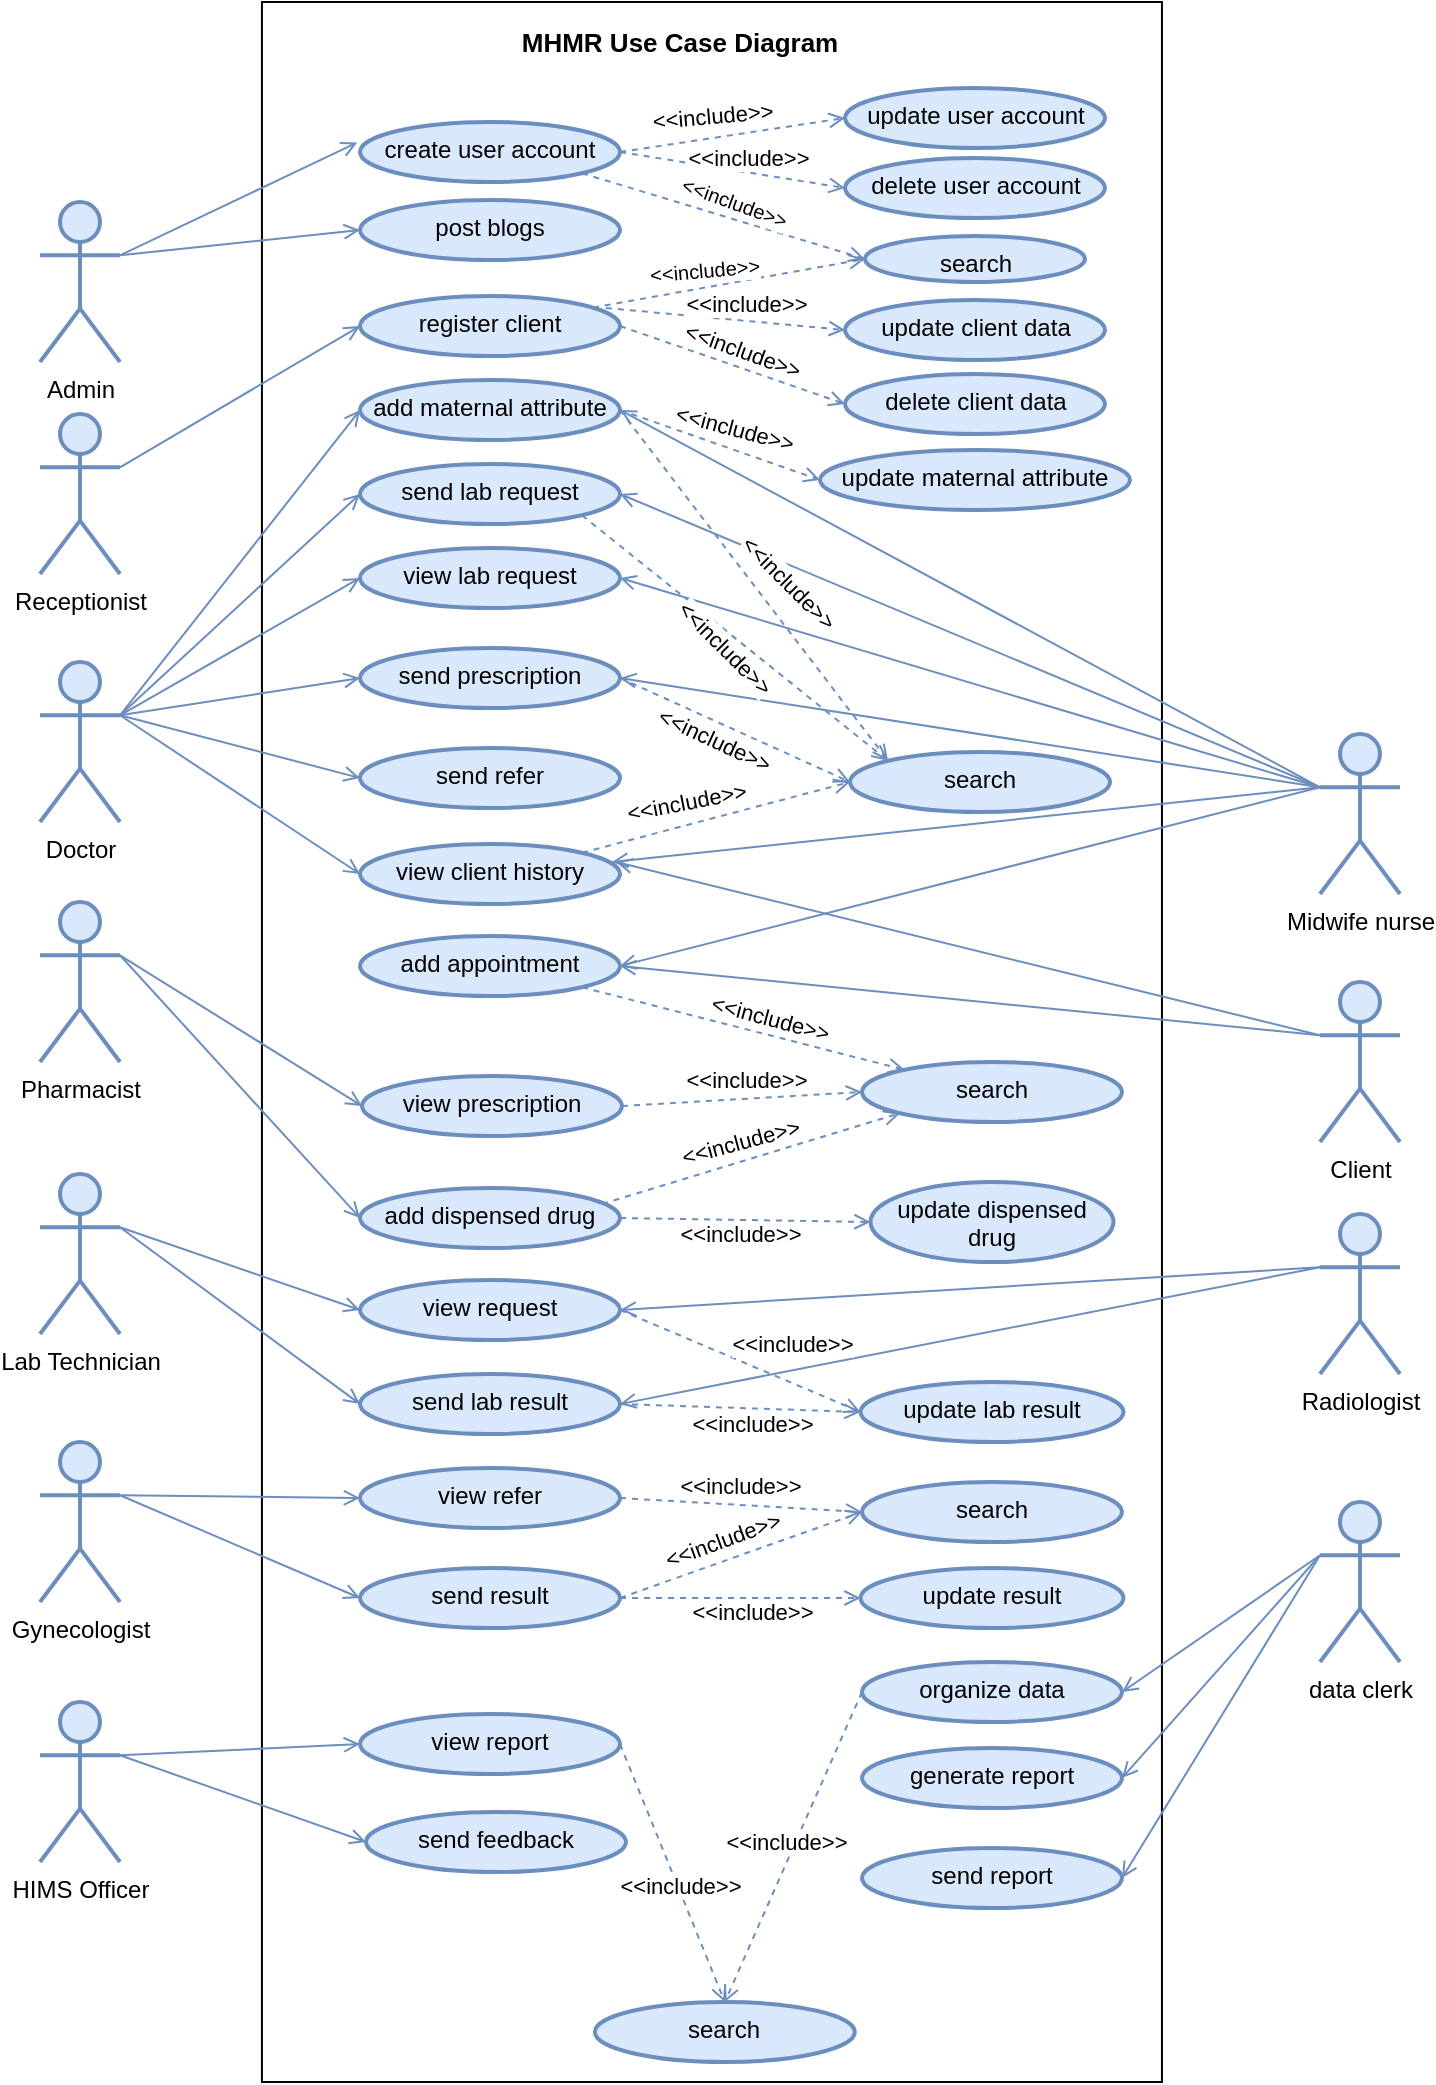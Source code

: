 <mxfile version="18.0.4" type="github">
  <diagram id="ftHDJsCwS-N9WV5DZKyB" name="Page-1">
    <mxGraphModel dx="1080" dy="627" grid="1" gridSize="10" guides="1" tooltips="1" connect="1" arrows="1" fold="1" page="1" pageScale="1" pageWidth="850" pageHeight="1100" math="0" shadow="0">
      <root>
        <mxCell id="0" />
        <mxCell id="1" parent="0" />
        <mxCell id="4s9nhKdhcSExY_lbLFu8-13" value="" style="rounded=0;whiteSpace=wrap;html=1;strokeWidth=1;" vertex="1" parent="1">
          <mxGeometry x="160.97" y="40" width="450" height="1040" as="geometry" />
        </mxCell>
        <mxCell id="4s9nhKdhcSExY_lbLFu8-15" value="" style="rounded=0;orthogonalLoop=1;jettySize=auto;html=1;endArrow=open;endFill=0;strokeWidth=1;fillColor=#dae8fc;strokeColor=#6c8ebf;exitX=1;exitY=0.333;exitDx=0;exitDy=0;exitPerimeter=0;" edge="1" parent="1" source="4s9nhKdhcSExY_lbLFu8-16">
          <mxGeometry relative="1" as="geometry">
            <mxPoint x="118" y="123.97" as="sourcePoint" />
            <mxPoint x="208.665" y="110.233" as="targetPoint" />
          </mxGeometry>
        </mxCell>
        <mxCell id="4s9nhKdhcSExY_lbLFu8-16" value="Admin" style="shape=umlActor;verticalLabelPosition=bottom;verticalAlign=top;html=1;outlineConnect=0;strokeWidth=2;fillColor=#dae8fc;strokeColor=#6c8ebf;" vertex="1" parent="1">
          <mxGeometry x="50" y="140" width="40" height="80" as="geometry" />
        </mxCell>
        <mxCell id="4s9nhKdhcSExY_lbLFu8-18" value="update user account" style="ellipse;whiteSpace=wrap;html=1;verticalAlign=top;strokeWidth=2;fillColor=#dae8fc;strokeColor=#6c8ebf;" vertex="1" parent="1">
          <mxGeometry x="452.5" y="83" width="130" height="30" as="geometry" />
        </mxCell>
        <mxCell id="4s9nhKdhcSExY_lbLFu8-23" value="delete user account" style="ellipse;whiteSpace=wrap;html=1;verticalAlign=top;strokeWidth=2;fillColor=#dae8fc;strokeColor=#6c8ebf;" vertex="1" parent="1">
          <mxGeometry x="452.5" y="118" width="130" height="30" as="geometry" />
        </mxCell>
        <mxCell id="4s9nhKdhcSExY_lbLFu8-24" value="" style="rounded=0;orthogonalLoop=1;jettySize=auto;html=1;endArrow=open;endFill=0;strokeWidth=1;fillColor=#dae8fc;strokeColor=#6c8ebf;exitX=1;exitY=0.5;exitDx=0;exitDy=0;dashed=1;entryX=0;entryY=0.5;entryDx=0;entryDy=0;" edge="1" parent="1" source="4s9nhKdhcSExY_lbLFu8-17" target="4s9nhKdhcSExY_lbLFu8-23">
          <mxGeometry relative="1" as="geometry">
            <mxPoint x="100" y="163.333" as="sourcePoint" />
            <mxPoint x="218.665" y="120.233" as="targetPoint" />
          </mxGeometry>
        </mxCell>
        <mxCell id="4s9nhKdhcSExY_lbLFu8-25" value="" style="rounded=0;orthogonalLoop=1;jettySize=auto;html=1;endArrow=open;endFill=0;strokeWidth=1;fillColor=#dae8fc;strokeColor=#6c8ebf;exitX=1;exitY=0.5;exitDx=0;exitDy=0;dashed=1;entryX=0;entryY=0.5;entryDx=0;entryDy=0;" edge="1" parent="1" source="4s9nhKdhcSExY_lbLFu8-17" target="4s9nhKdhcSExY_lbLFu8-18">
          <mxGeometry relative="1" as="geometry">
            <mxPoint x="348" y="122" as="sourcePoint" />
            <mxPoint x="435" y="165" as="targetPoint" />
          </mxGeometry>
        </mxCell>
        <mxCell id="4s9nhKdhcSExY_lbLFu8-26" value="&amp;lt;&amp;lt;include&amp;gt;&amp;gt;" style="edgeLabel;html=1;align=center;verticalAlign=middle;resizable=0;points=[];rotation=-5;" vertex="1" connectable="0" parent="4s9nhKdhcSExY_lbLFu8-25">
          <mxGeometry x="-0.243" y="-1" relative="1" as="geometry">
            <mxPoint x="3" y="-13" as="offset" />
          </mxGeometry>
        </mxCell>
        <mxCell id="4s9nhKdhcSExY_lbLFu8-27" value="&amp;lt;&amp;lt;include&amp;gt;&amp;gt;" style="edgeLabel;html=1;align=center;verticalAlign=middle;resizable=0;points=[];rotation=0;" vertex="1" connectable="0" parent="1">
          <mxGeometry x="403.974" y="117.35" as="geometry" />
        </mxCell>
        <mxCell id="4s9nhKdhcSExY_lbLFu8-28" style="edgeStyle=none;rounded=0;orthogonalLoop=1;jettySize=auto;html=1;exitX=0.5;exitY=1;exitDx=0;exitDy=0;dashed=1;endArrow=open;endFill=0;strokeWidth=2;" edge="1" parent="1" source="4s9nhKdhcSExY_lbLFu8-23" target="4s9nhKdhcSExY_lbLFu8-23">
          <mxGeometry relative="1" as="geometry" />
        </mxCell>
        <mxCell id="4s9nhKdhcSExY_lbLFu8-30" value="" style="rounded=0;orthogonalLoop=1;jettySize=auto;html=1;endArrow=open;endFill=0;strokeWidth=1;fillColor=#dae8fc;strokeColor=#6c8ebf;exitX=1;exitY=0.333;exitDx=0;exitDy=0;exitPerimeter=0;entryX=0;entryY=0.5;entryDx=0;entryDy=0;" edge="1" parent="1" source="4s9nhKdhcSExY_lbLFu8-16" target="4s9nhKdhcSExY_lbLFu8-29">
          <mxGeometry relative="1" as="geometry">
            <mxPoint x="100" y="163.333" as="sourcePoint" />
            <mxPoint x="218.665" y="120.233" as="targetPoint" />
          </mxGeometry>
        </mxCell>
        <mxCell id="4s9nhKdhcSExY_lbLFu8-31" value="Receptionist" style="shape=umlActor;verticalLabelPosition=bottom;verticalAlign=top;html=1;outlineConnect=0;strokeWidth=2;fillColor=#dae8fc;strokeColor=#6c8ebf;" vertex="1" parent="1">
          <mxGeometry x="50" y="246" width="40" height="80" as="geometry" />
        </mxCell>
        <mxCell id="4s9nhKdhcSExY_lbLFu8-33" value="" style="rounded=0;orthogonalLoop=1;jettySize=auto;html=1;endArrow=open;endFill=0;strokeWidth=1;fillColor=#dae8fc;strokeColor=#6c8ebf;exitX=1;exitY=0.333;exitDx=0;exitDy=0;exitPerimeter=0;entryX=0;entryY=0.5;entryDx=0;entryDy=0;" edge="1" parent="1" source="4s9nhKdhcSExY_lbLFu8-31" target="4s9nhKdhcSExY_lbLFu8-34">
          <mxGeometry relative="1" as="geometry">
            <mxPoint x="90" y="279.667" as="sourcePoint" />
            <mxPoint x="208.665" y="223.233" as="targetPoint" />
          </mxGeometry>
        </mxCell>
        <mxCell id="4s9nhKdhcSExY_lbLFu8-37" value="update client data" style="ellipse;whiteSpace=wrap;html=1;verticalAlign=top;strokeWidth=2;fillColor=#dae8fc;strokeColor=#6c8ebf;" vertex="1" parent="1">
          <mxGeometry x="452.5" y="189" width="130" height="30" as="geometry" />
        </mxCell>
        <mxCell id="4s9nhKdhcSExY_lbLFu8-38" value="delete client data" style="ellipse;whiteSpace=wrap;html=1;verticalAlign=top;strokeWidth=2;fillColor=#dae8fc;strokeColor=#6c8ebf;" vertex="1" parent="1">
          <mxGeometry x="452.5" y="226" width="130" height="30" as="geometry" />
        </mxCell>
        <mxCell id="4s9nhKdhcSExY_lbLFu8-39" value="" style="rounded=0;orthogonalLoop=1;jettySize=auto;html=1;endArrow=open;endFill=0;strokeWidth=1;fillColor=#dae8fc;strokeColor=#6c8ebf;exitX=1;exitY=0.5;exitDx=0;exitDy=0;dashed=1;entryX=0;entryY=0.5;entryDx=0;entryDy=0;" edge="1" parent="1" target="4s9nhKdhcSExY_lbLFu8-38" source="4s9nhKdhcSExY_lbLFu8-34">
          <mxGeometry relative="1" as="geometry">
            <mxPoint x="338" y="202" as="sourcePoint" />
            <mxPoint x="218.665" y="210.233" as="targetPoint" />
          </mxGeometry>
        </mxCell>
        <mxCell id="4s9nhKdhcSExY_lbLFu8-40" value="" style="rounded=0;orthogonalLoop=1;jettySize=auto;html=1;endArrow=open;endFill=0;strokeWidth=1;fillColor=#dae8fc;strokeColor=#6c8ebf;exitX=0.946;exitY=0.2;exitDx=0;exitDy=0;dashed=1;entryX=0;entryY=0.5;entryDx=0;entryDy=0;exitPerimeter=0;" edge="1" parent="1" target="4s9nhKdhcSExY_lbLFu8-37" source="4s9nhKdhcSExY_lbLFu8-34">
          <mxGeometry relative="1" as="geometry">
            <mxPoint x="338" y="202" as="sourcePoint" />
            <mxPoint x="435" y="255" as="targetPoint" />
          </mxGeometry>
        </mxCell>
        <mxCell id="4s9nhKdhcSExY_lbLFu8-41" value="&amp;lt;&amp;lt;include&amp;gt;&amp;gt;" style="edgeLabel;html=1;align=center;verticalAlign=middle;resizable=0;points=[];" vertex="1" connectable="0" parent="4s9nhKdhcSExY_lbLFu8-40">
          <mxGeometry x="-0.243" y="-1" relative="1" as="geometry">
            <mxPoint x="25" y="-7" as="offset" />
          </mxGeometry>
        </mxCell>
        <mxCell id="4s9nhKdhcSExY_lbLFu8-43" style="edgeStyle=none;rounded=0;orthogonalLoop=1;jettySize=auto;html=1;exitX=0.5;exitY=1;exitDx=0;exitDy=0;dashed=1;endArrow=open;endFill=0;strokeWidth=2;" edge="1" parent="1" source="4s9nhKdhcSExY_lbLFu8-38" target="4s9nhKdhcSExY_lbLFu8-38">
          <mxGeometry relative="1" as="geometry" />
        </mxCell>
        <mxCell id="4s9nhKdhcSExY_lbLFu8-44" value="Doctor" style="shape=umlActor;verticalLabelPosition=bottom;verticalAlign=top;html=1;outlineConnect=0;strokeWidth=2;fillColor=#dae8fc;strokeColor=#6c8ebf;" vertex="1" parent="1">
          <mxGeometry x="50" y="370" width="40" height="80" as="geometry" />
        </mxCell>
        <mxCell id="4s9nhKdhcSExY_lbLFu8-49" value="" style="rounded=0;orthogonalLoop=1;jettySize=auto;html=1;endArrow=open;endFill=0;strokeWidth=1;fillColor=#dae8fc;strokeColor=#6c8ebf;exitX=1;exitY=0.333;exitDx=0;exitDy=0;exitPerimeter=0;entryX=0;entryY=0.5;entryDx=0;entryDy=0;" edge="1" parent="1" target="4s9nhKdhcSExY_lbLFu8-50" source="4s9nhKdhcSExY_lbLFu8-44">
          <mxGeometry relative="1" as="geometry">
            <mxPoint x="110" y="356.667" as="sourcePoint" />
            <mxPoint x="228.665" y="333.233" as="targetPoint" />
          </mxGeometry>
        </mxCell>
        <mxCell id="4s9nhKdhcSExY_lbLFu8-55" value="update maternal attribute" style="ellipse;whiteSpace=wrap;html=1;verticalAlign=top;strokeWidth=2;fillColor=#dae8fc;strokeColor=#6c8ebf;" vertex="1" parent="1">
          <mxGeometry x="440" y="264" width="155" height="30" as="geometry" />
        </mxCell>
        <mxCell id="4s9nhKdhcSExY_lbLFu8-56" value="" style="rounded=0;orthogonalLoop=1;jettySize=auto;html=1;endArrow=open;endFill=0;strokeWidth=1;fillColor=#dae8fc;strokeColor=#6c8ebf;exitX=1;exitY=0.5;exitDx=0;exitDy=0;dashed=1;entryX=0;entryY=0.5;entryDx=0;entryDy=0;" edge="1" parent="1" target="4s9nhKdhcSExY_lbLFu8-55" source="4s9nhKdhcSExY_lbLFu8-50">
          <mxGeometry relative="1" as="geometry">
            <mxPoint x="339.98" y="308" as="sourcePoint" />
            <mxPoint x="445" y="345" as="targetPoint" />
          </mxGeometry>
        </mxCell>
        <mxCell id="4s9nhKdhcSExY_lbLFu8-57" value="&amp;lt;&amp;lt;include&amp;gt;&amp;gt;" style="edgeLabel;html=1;align=center;verticalAlign=middle;resizable=0;points=[];rotation=15;" vertex="1" connectable="0" parent="4s9nhKdhcSExY_lbLFu8-56">
          <mxGeometry x="-0.243" y="-1" relative="1" as="geometry">
            <mxPoint x="19" y="-5" as="offset" />
          </mxGeometry>
        </mxCell>
        <mxCell id="4s9nhKdhcSExY_lbLFu8-58" value="" style="rounded=0;orthogonalLoop=1;jettySize=auto;html=1;endArrow=open;endFill=0;strokeWidth=1;fillColor=#dae8fc;strokeColor=#6c8ebf;exitX=1;exitY=0.333;exitDx=0;exitDy=0;exitPerimeter=0;entryX=0;entryY=0.5;entryDx=0;entryDy=0;" edge="1" parent="1" source="4s9nhKdhcSExY_lbLFu8-44" target="4s9nhKdhcSExY_lbLFu8-53">
          <mxGeometry relative="1" as="geometry">
            <mxPoint x="100" y="377.667" as="sourcePoint" />
            <mxPoint x="210" y="420" as="targetPoint" />
          </mxGeometry>
        </mxCell>
        <mxCell id="4s9nhKdhcSExY_lbLFu8-59" value="" style="rounded=0;orthogonalLoop=1;jettySize=auto;html=1;endArrow=open;endFill=0;strokeWidth=1;fillColor=#dae8fc;strokeColor=#6c8ebf;exitX=1;exitY=0.333;exitDx=0;exitDy=0;exitPerimeter=0;entryX=0;entryY=0.5;entryDx=0;entryDy=0;" edge="1" parent="1" source="4s9nhKdhcSExY_lbLFu8-44" target="4s9nhKdhcSExY_lbLFu8-52">
          <mxGeometry relative="1" as="geometry">
            <mxPoint x="110" y="387.667" as="sourcePoint" />
            <mxPoint x="228" y="325" as="targetPoint" />
          </mxGeometry>
        </mxCell>
        <mxCell id="4s9nhKdhcSExY_lbLFu8-60" value="" style="rounded=0;orthogonalLoop=1;jettySize=auto;html=1;endArrow=open;endFill=0;strokeWidth=1;fillColor=#dae8fc;strokeColor=#6c8ebf;exitX=1;exitY=0.333;exitDx=0;exitDy=0;exitPerimeter=0;entryX=0;entryY=0.5;entryDx=0;entryDy=0;" edge="1" parent="1" source="4s9nhKdhcSExY_lbLFu8-44" target="4s9nhKdhcSExY_lbLFu8-54">
          <mxGeometry relative="1" as="geometry">
            <mxPoint x="120" y="397.667" as="sourcePoint" />
            <mxPoint x="238" y="335" as="targetPoint" />
          </mxGeometry>
        </mxCell>
        <mxCell id="4s9nhKdhcSExY_lbLFu8-61" value="" style="rounded=0;orthogonalLoop=1;jettySize=auto;html=1;endArrow=open;endFill=0;strokeWidth=1;fillColor=#dae8fc;strokeColor=#6c8ebf;exitX=1;exitY=0.333;exitDx=0;exitDy=0;exitPerimeter=0;entryX=0;entryY=0.5;entryDx=0;entryDy=0;" edge="1" parent="1" source="4s9nhKdhcSExY_lbLFu8-44" target="4s9nhKdhcSExY_lbLFu8-51">
          <mxGeometry relative="1" as="geometry">
            <mxPoint x="130" y="407.667" as="sourcePoint" />
            <mxPoint x="248" y="345" as="targetPoint" />
          </mxGeometry>
        </mxCell>
        <mxCell id="4s9nhKdhcSExY_lbLFu8-62" value="Midwife nurse" style="shape=umlActor;verticalLabelPosition=bottom;verticalAlign=top;html=1;outlineConnect=0;strokeWidth=2;fillColor=#dae8fc;strokeColor=#6c8ebf;" vertex="1" parent="1">
          <mxGeometry x="690" y="406" width="40" height="80" as="geometry" />
        </mxCell>
        <mxCell id="4s9nhKdhcSExY_lbLFu8-63" value="" style="rounded=0;orthogonalLoop=1;jettySize=auto;html=1;endArrow=open;endFill=0;strokeWidth=1;fillColor=#dae8fc;strokeColor=#6c8ebf;exitX=0;exitY=0.333;exitDx=0;exitDy=0;exitPerimeter=0;entryX=1;entryY=0.5;entryDx=0;entryDy=0;" edge="1" parent="1" source="4s9nhKdhcSExY_lbLFu8-62" target="4s9nhKdhcSExY_lbLFu8-50">
          <mxGeometry relative="1" as="geometry">
            <mxPoint x="700" y="324.667" as="sourcePoint" />
            <mxPoint x="818" y="262" as="targetPoint" />
          </mxGeometry>
        </mxCell>
        <mxCell id="4s9nhKdhcSExY_lbLFu8-64" value="" style="rounded=0;orthogonalLoop=1;jettySize=auto;html=1;endArrow=open;endFill=0;strokeWidth=1;fillColor=#dae8fc;strokeColor=#6c8ebf;exitX=0;exitY=0.333;exitDx=0;exitDy=0;exitPerimeter=0;entryX=1;entryY=0.5;entryDx=0;entryDy=0;" edge="1" parent="1" source="4s9nhKdhcSExY_lbLFu8-62" target="4s9nhKdhcSExY_lbLFu8-53">
          <mxGeometry relative="1" as="geometry">
            <mxPoint x="700" y="326.667" as="sourcePoint" />
            <mxPoint x="338" y="424" as="targetPoint" />
          </mxGeometry>
        </mxCell>
        <mxCell id="4s9nhKdhcSExY_lbLFu8-65" value="" style="rounded=0;orthogonalLoop=1;jettySize=auto;html=1;endArrow=open;endFill=0;strokeWidth=1;fillColor=#dae8fc;strokeColor=#6c8ebf;exitX=0;exitY=0.333;exitDx=0;exitDy=0;exitPerimeter=0;entryX=1;entryY=0.5;entryDx=0;entryDy=0;" edge="1" parent="1" source="4s9nhKdhcSExY_lbLFu8-62" target="4s9nhKdhcSExY_lbLFu8-52">
          <mxGeometry relative="1" as="geometry">
            <mxPoint x="720" y="347.667" as="sourcePoint" />
            <mxPoint x="818" y="345" as="targetPoint" />
          </mxGeometry>
        </mxCell>
        <mxCell id="4s9nhKdhcSExY_lbLFu8-67" value="" style="rounded=0;orthogonalLoop=1;jettySize=auto;html=1;endArrow=open;endFill=0;strokeWidth=1;fillColor=#dae8fc;strokeColor=#6c8ebf;exitX=0;exitY=0.333;exitDx=0;exitDy=0;exitPerimeter=0;entryX=1;entryY=0.5;entryDx=0;entryDy=0;" edge="1" parent="1" source="4s9nhKdhcSExY_lbLFu8-62" target="4s9nhKdhcSExY_lbLFu8-51">
          <mxGeometry relative="1" as="geometry">
            <mxPoint x="700" y="326.667" as="sourcePoint" />
            <mxPoint x="818" y="304" as="targetPoint" />
          </mxGeometry>
        </mxCell>
        <mxCell id="4s9nhKdhcSExY_lbLFu8-69" value="Client" style="shape=umlActor;verticalLabelPosition=bottom;verticalAlign=top;html=1;outlineConnect=0;strokeWidth=2;fillColor=#dae8fc;strokeColor=#6c8ebf;" vertex="1" parent="1">
          <mxGeometry x="690" y="530" width="40" height="80" as="geometry" />
        </mxCell>
        <mxCell id="4s9nhKdhcSExY_lbLFu8-70" value="" style="rounded=0;orthogonalLoop=1;jettySize=auto;html=1;endArrow=open;endFill=0;strokeWidth=1;fillColor=#dae8fc;strokeColor=#6c8ebf;exitX=0;exitY=0.333;exitDx=0;exitDy=0;exitPerimeter=0;entryX=1;entryY=0.5;entryDx=0;entryDy=0;" edge="1" parent="1" source="4s9nhKdhcSExY_lbLFu8-69" target="4s9nhKdhcSExY_lbLFu8-68">
          <mxGeometry relative="1" as="geometry">
            <mxPoint x="670" y="337.667" as="sourcePoint" />
            <mxPoint x="550.962" y="410.393" as="targetPoint" />
          </mxGeometry>
        </mxCell>
        <mxCell id="4s9nhKdhcSExY_lbLFu8-72" value="" style="rounded=0;orthogonalLoop=1;jettySize=auto;html=1;endArrow=open;endFill=0;strokeWidth=1;fillColor=#dae8fc;strokeColor=#6c8ebf;exitX=0;exitY=0.333;exitDx=0;exitDy=0;exitPerimeter=0;entryX=0.985;entryY=0.3;entryDx=0;entryDy=0;entryPerimeter=0;" edge="1" parent="1" source="4s9nhKdhcSExY_lbLFu8-69" target="4s9nhKdhcSExY_lbLFu8-71">
          <mxGeometry relative="1" as="geometry">
            <mxPoint x="670" y="466.667" as="sourcePoint" />
            <mxPoint x="570" y="421" as="targetPoint" />
          </mxGeometry>
        </mxCell>
        <mxCell id="4s9nhKdhcSExY_lbLFu8-73" value="" style="rounded=0;orthogonalLoop=1;jettySize=auto;html=1;endArrow=open;endFill=0;strokeWidth=1;fillColor=#dae8fc;strokeColor=#6c8ebf;entryX=0.969;entryY=0.3;entryDx=0;entryDy=0;entryPerimeter=0;exitX=0;exitY=0.333;exitDx=0;exitDy=0;exitPerimeter=0;" edge="1" parent="1" source="4s9nhKdhcSExY_lbLFu8-62" target="4s9nhKdhcSExY_lbLFu8-71">
          <mxGeometry relative="1" as="geometry">
            <mxPoint x="640" y="370" as="sourcePoint" />
            <mxPoint x="580" y="431" as="targetPoint" />
            <Array as="points" />
          </mxGeometry>
        </mxCell>
        <mxCell id="4s9nhKdhcSExY_lbLFu8-74" value="" style="rounded=0;orthogonalLoop=1;jettySize=auto;html=1;endArrow=open;endFill=0;strokeWidth=1;fillColor=#dae8fc;strokeColor=#6c8ebf;exitX=1;exitY=0.333;exitDx=0;exitDy=0;exitPerimeter=0;entryX=0;entryY=0.5;entryDx=0;entryDy=0;" edge="1" parent="1" source="4s9nhKdhcSExY_lbLFu8-44" target="4s9nhKdhcSExY_lbLFu8-71">
          <mxGeometry relative="1" as="geometry">
            <mxPoint x="100" y="377.667" as="sourcePoint" />
            <mxPoint x="218" y="475" as="targetPoint" />
          </mxGeometry>
        </mxCell>
        <mxCell id="4s9nhKdhcSExY_lbLFu8-75" value="Pharmacist" style="shape=umlActor;verticalLabelPosition=bottom;verticalAlign=top;html=1;outlineConnect=0;strokeWidth=2;fillColor=#dae8fc;strokeColor=#6c8ebf;" vertex="1" parent="1">
          <mxGeometry x="50" y="490" width="40" height="80" as="geometry" />
        </mxCell>
        <mxCell id="4s9nhKdhcSExY_lbLFu8-76" value="" style="rounded=0;orthogonalLoop=1;jettySize=auto;html=1;endArrow=open;endFill=0;strokeWidth=1;fillColor=#dae8fc;strokeColor=#6c8ebf;exitX=1;exitY=0.333;exitDx=0;exitDy=0;exitPerimeter=0;entryX=0;entryY=0.5;entryDx=0;entryDy=0;" edge="1" parent="1" source="4s9nhKdhcSExY_lbLFu8-75" target="4s9nhKdhcSExY_lbLFu8-77">
          <mxGeometry relative="1" as="geometry">
            <mxPoint x="110" y="615.667" as="sourcePoint" />
            <mxPoint x="228.665" y="592.233" as="targetPoint" />
          </mxGeometry>
        </mxCell>
        <mxCell id="4s9nhKdhcSExY_lbLFu8-82" value="update dispensed drug" style="ellipse;whiteSpace=wrap;html=1;verticalAlign=top;strokeWidth=2;fillColor=#dae8fc;strokeColor=#6c8ebf;" vertex="1" parent="1">
          <mxGeometry x="465.25" y="630" width="121.5" height="40" as="geometry" />
        </mxCell>
        <mxCell id="4s9nhKdhcSExY_lbLFu8-83" value="" style="rounded=0;orthogonalLoop=1;jettySize=auto;html=1;endArrow=open;endFill=0;strokeWidth=1;fillColor=#dae8fc;strokeColor=#6c8ebf;exitX=1;exitY=0.5;exitDx=0;exitDy=0;dashed=1;entryX=0;entryY=0.5;entryDx=0;entryDy=0;" edge="1" parent="1" source="4s9nhKdhcSExY_lbLFu8-78" target="4s9nhKdhcSExY_lbLFu8-82">
          <mxGeometry relative="1" as="geometry">
            <mxPoint x="339.98" y="567" as="sourcePoint" />
            <mxPoint x="445" y="604" as="targetPoint" />
          </mxGeometry>
        </mxCell>
        <mxCell id="4s9nhKdhcSExY_lbLFu8-84" value="&amp;lt;&amp;lt;include&amp;gt;&amp;gt;" style="edgeLabel;html=1;align=center;verticalAlign=middle;resizable=0;points=[];" vertex="1" connectable="0" parent="4s9nhKdhcSExY_lbLFu8-83">
          <mxGeometry x="-0.243" y="-1" relative="1" as="geometry">
            <mxPoint x="12" y="6" as="offset" />
          </mxGeometry>
        </mxCell>
        <mxCell id="4s9nhKdhcSExY_lbLFu8-85" value="" style="rounded=0;orthogonalLoop=1;jettySize=auto;html=1;endArrow=open;endFill=0;strokeWidth=1;fillColor=#dae8fc;strokeColor=#6c8ebf;exitX=1;exitY=0.333;exitDx=0;exitDy=0;exitPerimeter=0;entryX=0;entryY=0.5;entryDx=0;entryDy=0;" edge="1" parent="1" source="4s9nhKdhcSExY_lbLFu8-102" target="4s9nhKdhcSExY_lbLFu8-80">
          <mxGeometry relative="1" as="geometry">
            <mxPoint x="100" y="636.667" as="sourcePoint" />
            <mxPoint x="210" y="679" as="targetPoint" />
          </mxGeometry>
        </mxCell>
        <mxCell id="4s9nhKdhcSExY_lbLFu8-86" value="" style="rounded=0;orthogonalLoop=1;jettySize=auto;html=1;endArrow=open;endFill=0;strokeWidth=1;fillColor=#dae8fc;strokeColor=#6c8ebf;entryX=0;entryY=0.5;entryDx=0;entryDy=0;exitX=1;exitY=0.333;exitDx=0;exitDy=0;exitPerimeter=0;" edge="1" parent="1" source="4s9nhKdhcSExY_lbLFu8-102" target="4s9nhKdhcSExY_lbLFu8-79">
          <mxGeometry relative="1" as="geometry">
            <mxPoint x="110" y="646.667" as="sourcePoint" />
            <mxPoint x="228" y="584" as="targetPoint" />
          </mxGeometry>
        </mxCell>
        <mxCell id="4s9nhKdhcSExY_lbLFu8-87" value="" style="rounded=0;orthogonalLoop=1;jettySize=auto;html=1;endArrow=open;endFill=0;strokeWidth=1;fillColor=#dae8fc;strokeColor=#6c8ebf;entryX=0;entryY=0.5;entryDx=0;entryDy=0;exitX=1;exitY=0.333;exitDx=0;exitDy=0;exitPerimeter=0;" edge="1" parent="1" source="4s9nhKdhcSExY_lbLFu8-106" target="4s9nhKdhcSExY_lbLFu8-81">
          <mxGeometry relative="1" as="geometry">
            <mxPoint x="80" y="840" as="sourcePoint" />
            <mxPoint x="238" y="594" as="targetPoint" />
          </mxGeometry>
        </mxCell>
        <mxCell id="4s9nhKdhcSExY_lbLFu8-88" value="" style="rounded=0;orthogonalLoop=1;jettySize=auto;html=1;endArrow=open;endFill=0;strokeWidth=1;fillColor=#dae8fc;strokeColor=#6c8ebf;exitX=1;exitY=0.333;exitDx=0;exitDy=0;exitPerimeter=0;entryX=0;entryY=0.5;entryDx=0;entryDy=0;" edge="1" parent="1" source="4s9nhKdhcSExY_lbLFu8-75" target="4s9nhKdhcSExY_lbLFu8-78">
          <mxGeometry relative="1" as="geometry">
            <mxPoint x="130" y="666.667" as="sourcePoint" />
            <mxPoint x="248" y="604" as="targetPoint" />
          </mxGeometry>
        </mxCell>
        <mxCell id="4s9nhKdhcSExY_lbLFu8-89" value="Radiologist" style="shape=umlActor;verticalLabelPosition=bottom;verticalAlign=top;html=1;outlineConnect=0;strokeWidth=2;fillColor=#dae8fc;strokeColor=#6c8ebf;" vertex="1" parent="1">
          <mxGeometry x="690" y="646" width="40" height="80" as="geometry" />
        </mxCell>
        <mxCell id="4s9nhKdhcSExY_lbLFu8-91" value="" style="rounded=0;orthogonalLoop=1;jettySize=auto;html=1;endArrow=open;endFill=0;strokeWidth=1;fillColor=#dae8fc;strokeColor=#6c8ebf;exitX=0;exitY=0.333;exitDx=0;exitDy=0;exitPerimeter=0;entryX=1;entryY=0.5;entryDx=0;entryDy=0;" edge="1" parent="1" source="4s9nhKdhcSExY_lbLFu8-89" target="4s9nhKdhcSExY_lbLFu8-80">
          <mxGeometry relative="1" as="geometry">
            <mxPoint x="700" y="585.667" as="sourcePoint" />
            <mxPoint x="338" y="683" as="targetPoint" />
          </mxGeometry>
        </mxCell>
        <mxCell id="4s9nhKdhcSExY_lbLFu8-92" value="" style="rounded=0;orthogonalLoop=1;jettySize=auto;html=1;endArrow=open;endFill=0;strokeWidth=1;fillColor=#dae8fc;strokeColor=#6c8ebf;exitX=0;exitY=0.333;exitDx=0;exitDy=0;exitPerimeter=0;entryX=1;entryY=0.5;entryDx=0;entryDy=0;" edge="1" parent="1" source="4s9nhKdhcSExY_lbLFu8-89" target="4s9nhKdhcSExY_lbLFu8-79">
          <mxGeometry relative="1" as="geometry">
            <mxPoint x="720" y="606.667" as="sourcePoint" />
            <mxPoint x="818" y="604" as="targetPoint" />
          </mxGeometry>
        </mxCell>
        <mxCell id="4s9nhKdhcSExY_lbLFu8-95" value="generate report" style="ellipse;whiteSpace=wrap;html=1;verticalAlign=top;strokeWidth=2;fillColor=#dae8fc;strokeColor=#6c8ebf;" vertex="1" parent="1">
          <mxGeometry x="461" y="913" width="130" height="30" as="geometry" />
        </mxCell>
        <mxCell id="4s9nhKdhcSExY_lbLFu8-96" value="data clerk" style="shape=umlActor;verticalLabelPosition=bottom;verticalAlign=top;html=1;outlineConnect=0;strokeWidth=2;fillColor=#dae8fc;strokeColor=#6c8ebf;" vertex="1" parent="1">
          <mxGeometry x="690" y="790" width="40" height="80" as="geometry" />
        </mxCell>
        <mxCell id="4s9nhKdhcSExY_lbLFu8-97" value="" style="rounded=0;orthogonalLoop=1;jettySize=auto;html=1;endArrow=open;endFill=0;strokeWidth=1;fillColor=#dae8fc;strokeColor=#6c8ebf;exitX=0;exitY=0.333;exitDx=0;exitDy=0;exitPerimeter=0;entryX=1;entryY=0.5;entryDx=0;entryDy=0;" edge="1" parent="1" source="4s9nhKdhcSExY_lbLFu8-96" target="4s9nhKdhcSExY_lbLFu8-95">
          <mxGeometry relative="1" as="geometry">
            <mxPoint x="670" y="614.667" as="sourcePoint" />
            <mxPoint x="550.962" y="687.393" as="targetPoint" />
          </mxGeometry>
        </mxCell>
        <mxCell id="4s9nhKdhcSExY_lbLFu8-99" value="" style="rounded=0;orthogonalLoop=1;jettySize=auto;html=1;endArrow=open;endFill=0;strokeWidth=1;fillColor=#dae8fc;strokeColor=#6c8ebf;exitX=0;exitY=0.333;exitDx=0;exitDy=0;exitPerimeter=0;entryX=1;entryY=0.5;entryDx=0;entryDy=0;" edge="1" parent="1" source="4s9nhKdhcSExY_lbLFu8-96" target="4s9nhKdhcSExY_lbLFu8-110">
          <mxGeometry relative="1" as="geometry">
            <mxPoint x="670" y="743.667" as="sourcePoint" />
            <mxPoint x="390" y="938" as="targetPoint" />
          </mxGeometry>
        </mxCell>
        <mxCell id="4s9nhKdhcSExY_lbLFu8-101" value="" style="rounded=0;orthogonalLoop=1;jettySize=auto;html=1;endArrow=open;endFill=0;strokeWidth=1;fillColor=#dae8fc;strokeColor=#6c8ebf;entryX=0;entryY=0.5;entryDx=0;entryDy=0;exitX=1;exitY=0.333;exitDx=0;exitDy=0;exitPerimeter=0;" edge="1" parent="1" source="4s9nhKdhcSExY_lbLFu8-106" target="4s9nhKdhcSExY_lbLFu8-98">
          <mxGeometry relative="1" as="geometry">
            <mxPoint x="80" y="840" as="sourcePoint" />
            <mxPoint x="218" y="734" as="targetPoint" />
          </mxGeometry>
        </mxCell>
        <mxCell id="4s9nhKdhcSExY_lbLFu8-102" value="Lab Technician " style="shape=umlActor;verticalLabelPosition=bottom;verticalAlign=top;html=1;outlineConnect=0;strokeWidth=2;fillColor=#dae8fc;strokeColor=#6c8ebf;" vertex="1" parent="1">
          <mxGeometry x="50" y="626" width="40" height="80" as="geometry" />
        </mxCell>
        <mxCell id="4s9nhKdhcSExY_lbLFu8-103" value="update lab result" style="ellipse;whiteSpace=wrap;html=1;verticalAlign=top;strokeWidth=2;fillColor=#dae8fc;strokeColor=#6c8ebf;" vertex="1" parent="1">
          <mxGeometry x="460.25" y="730" width="131.5" height="30" as="geometry" />
        </mxCell>
        <mxCell id="4s9nhKdhcSExY_lbLFu8-104" value="" style="rounded=0;orthogonalLoop=1;jettySize=auto;html=1;endArrow=open;endFill=0;strokeWidth=1;fillColor=#dae8fc;strokeColor=#6c8ebf;exitX=1;exitY=0.5;exitDx=0;exitDy=0;dashed=1;entryX=0;entryY=0.5;entryDx=0;entryDy=0;" edge="1" parent="1" target="4s9nhKdhcSExY_lbLFu8-103" source="4s9nhKdhcSExY_lbLFu8-80">
          <mxGeometry relative="1" as="geometry">
            <mxPoint x="350" y="644" as="sourcePoint" />
            <mxPoint x="457" y="644" as="targetPoint" />
          </mxGeometry>
        </mxCell>
        <mxCell id="4s9nhKdhcSExY_lbLFu8-105" value="&amp;lt;&amp;lt;include&amp;gt;&amp;gt;" style="edgeLabel;html=1;align=center;verticalAlign=middle;resizable=0;points=[];" vertex="1" connectable="0" parent="4s9nhKdhcSExY_lbLFu8-104">
          <mxGeometry x="-0.243" y="-1" relative="1" as="geometry">
            <mxPoint x="20" y="7" as="offset" />
          </mxGeometry>
        </mxCell>
        <mxCell id="4s9nhKdhcSExY_lbLFu8-106" value="Gynecologist " style="shape=umlActor;verticalLabelPosition=bottom;verticalAlign=top;html=1;outlineConnect=0;strokeWidth=2;fillColor=#dae8fc;strokeColor=#6c8ebf;" vertex="1" parent="1">
          <mxGeometry x="50" y="760" width="40" height="80" as="geometry" />
        </mxCell>
        <mxCell id="4s9nhKdhcSExY_lbLFu8-107" value="update result" style="ellipse;whiteSpace=wrap;html=1;verticalAlign=top;strokeWidth=2;fillColor=#dae8fc;strokeColor=#6c8ebf;" vertex="1" parent="1">
          <mxGeometry x="460.25" y="823" width="131.5" height="30" as="geometry" />
        </mxCell>
        <mxCell id="4s9nhKdhcSExY_lbLFu8-108" value="" style="rounded=0;orthogonalLoop=1;jettySize=auto;html=1;endArrow=open;endFill=0;strokeWidth=1;fillColor=#dae8fc;strokeColor=#6c8ebf;exitX=1;exitY=0.5;exitDx=0;exitDy=0;dashed=1;entryX=0;entryY=0.5;entryDx=0;entryDy=0;" edge="1" parent="1" target="4s9nhKdhcSExY_lbLFu8-107" source="4s9nhKdhcSExY_lbLFu8-98">
          <mxGeometry relative="1" as="geometry">
            <mxPoint x="348" y="694" as="sourcePoint" />
            <mxPoint x="467" y="654" as="targetPoint" />
          </mxGeometry>
        </mxCell>
        <mxCell id="4s9nhKdhcSExY_lbLFu8-109" value="&amp;lt;&amp;lt;include&amp;gt;&amp;gt;" style="edgeLabel;html=1;align=center;verticalAlign=middle;resizable=0;points=[];" vertex="1" connectable="0" parent="4s9nhKdhcSExY_lbLFu8-108">
          <mxGeometry x="-0.243" y="-1" relative="1" as="geometry">
            <mxPoint x="20" y="6" as="offset" />
          </mxGeometry>
        </mxCell>
        <mxCell id="4s9nhKdhcSExY_lbLFu8-110" value="send report" style="ellipse;whiteSpace=wrap;html=1;verticalAlign=top;strokeWidth=2;fillColor=#dae8fc;strokeColor=#6c8ebf;" vertex="1" parent="1">
          <mxGeometry x="461" y="963" width="130" height="30" as="geometry" />
        </mxCell>
        <mxCell id="4s9nhKdhcSExY_lbLFu8-113" value="HIMS Officer" style="shape=umlActor;verticalLabelPosition=bottom;verticalAlign=top;html=1;outlineConnect=0;strokeWidth=2;fillColor=#dae8fc;strokeColor=#6c8ebf;" vertex="1" parent="1">
          <mxGeometry x="50" y="890" width="40" height="80" as="geometry" />
        </mxCell>
        <mxCell id="4s9nhKdhcSExY_lbLFu8-114" value="" style="rounded=0;orthogonalLoop=1;jettySize=auto;html=1;endArrow=open;endFill=0;strokeWidth=1;fillColor=#dae8fc;strokeColor=#6c8ebf;exitX=1;exitY=0.333;exitDx=0;exitDy=0;exitPerimeter=0;entryX=0;entryY=0.5;entryDx=0;entryDy=0;" edge="1" parent="1" source="4s9nhKdhcSExY_lbLFu8-113" target="4s9nhKdhcSExY_lbLFu8-112">
          <mxGeometry relative="1" as="geometry">
            <mxPoint x="50" y="915.667" as="sourcePoint" />
            <mxPoint x="339" y="944" as="targetPoint" />
          </mxGeometry>
        </mxCell>
        <mxCell id="4s9nhKdhcSExY_lbLFu8-116" value="" style="rounded=0;orthogonalLoop=1;jettySize=auto;html=1;endArrow=open;endFill=0;strokeWidth=1;fillColor=#dae8fc;strokeColor=#6c8ebf;exitX=1;exitY=0.333;exitDx=0;exitDy=0;exitPerimeter=0;entryX=0;entryY=0.5;entryDx=0;entryDy=0;" edge="1" parent="1" source="4s9nhKdhcSExY_lbLFu8-113" target="4s9nhKdhcSExY_lbLFu8-120">
          <mxGeometry relative="1" as="geometry">
            <mxPoint x="50" y="917.667" as="sourcePoint" />
            <mxPoint x="340" y="996" as="targetPoint" />
          </mxGeometry>
        </mxCell>
        <mxCell id="4s9nhKdhcSExY_lbLFu8-121" value="&lt;font style=&quot;font-size: 13px;&quot;&gt;&lt;b&gt;MHMR Use Case Diagram&lt;/b&gt;&lt;/font&gt;" style="text;html=1;strokeColor=none;fillColor=none;align=center;verticalAlign=middle;whiteSpace=wrap;rounded=0;" vertex="1" parent="1">
          <mxGeometry x="280" y="40" width="180" height="40" as="geometry" />
        </mxCell>
        <mxCell id="4s9nhKdhcSExY_lbLFu8-122" value="" style="rounded=0;orthogonalLoop=1;jettySize=auto;html=1;endArrow=open;endFill=0;strokeWidth=1;fillColor=#dae8fc;strokeColor=#6c8ebf;exitX=0;exitY=0.333;exitDx=0;exitDy=0;exitPerimeter=0;entryX=1;entryY=0.5;entryDx=0;entryDy=0;" edge="1" parent="1" source="4s9nhKdhcSExY_lbLFu8-62" target="4s9nhKdhcSExY_lbLFu8-68">
          <mxGeometry relative="1" as="geometry">
            <mxPoint x="700" y="461.667" as="sourcePoint" />
            <mxPoint x="345.05" y="497" as="targetPoint" />
          </mxGeometry>
        </mxCell>
        <mxCell id="4s9nhKdhcSExY_lbLFu8-17" value="create user account" style="ellipse;whiteSpace=wrap;html=1;verticalAlign=top;strokeWidth=2;fillColor=#dae8fc;strokeColor=#6c8ebf;" vertex="1" parent="1">
          <mxGeometry x="210" y="100" width="130" height="30" as="geometry" />
        </mxCell>
        <mxCell id="4s9nhKdhcSExY_lbLFu8-29" value="post blogs" style="ellipse;whiteSpace=wrap;html=1;verticalAlign=top;strokeWidth=2;fillColor=#dae8fc;strokeColor=#6c8ebf;" vertex="1" parent="1">
          <mxGeometry x="210" y="139" width="130" height="30" as="geometry" />
        </mxCell>
        <mxCell id="4s9nhKdhcSExY_lbLFu8-34" value="register client" style="ellipse;whiteSpace=wrap;html=1;verticalAlign=top;strokeWidth=2;fillColor=#dae8fc;strokeColor=#6c8ebf;" vertex="1" parent="1">
          <mxGeometry x="210" y="187" width="130" height="30" as="geometry" />
        </mxCell>
        <mxCell id="4s9nhKdhcSExY_lbLFu8-50" value="add maternal attribute" style="ellipse;whiteSpace=wrap;html=1;verticalAlign=top;strokeWidth=2;fillColor=#dae8fc;strokeColor=#6c8ebf;" vertex="1" parent="1">
          <mxGeometry x="210" y="229" width="130" height="30" as="geometry" />
        </mxCell>
        <mxCell id="4s9nhKdhcSExY_lbLFu8-51" value="send lab request" style="ellipse;whiteSpace=wrap;html=1;verticalAlign=top;strokeWidth=2;fillColor=#dae8fc;strokeColor=#6c8ebf;" vertex="1" parent="1">
          <mxGeometry x="210" y="271" width="130" height="30" as="geometry" />
        </mxCell>
        <mxCell id="4s9nhKdhcSExY_lbLFu8-52" value="view lab request" style="ellipse;whiteSpace=wrap;html=1;verticalAlign=top;strokeWidth=2;fillColor=#dae8fc;strokeColor=#6c8ebf;" vertex="1" parent="1">
          <mxGeometry x="210" y="313" width="130" height="30" as="geometry" />
        </mxCell>
        <mxCell id="4s9nhKdhcSExY_lbLFu8-53" value="send prescription" style="ellipse;whiteSpace=wrap;html=1;verticalAlign=top;strokeWidth=2;fillColor=#dae8fc;strokeColor=#6c8ebf;" vertex="1" parent="1">
          <mxGeometry x="210" y="363" width="130" height="30" as="geometry" />
        </mxCell>
        <mxCell id="4s9nhKdhcSExY_lbLFu8-54" value="send refer" style="ellipse;whiteSpace=wrap;html=1;verticalAlign=top;strokeWidth=2;fillColor=#dae8fc;strokeColor=#6c8ebf;" vertex="1" parent="1">
          <mxGeometry x="210" y="413" width="130" height="30" as="geometry" />
        </mxCell>
        <mxCell id="4s9nhKdhcSExY_lbLFu8-68" value="add appointment" style="ellipse;whiteSpace=wrap;html=1;verticalAlign=top;strokeWidth=2;fillColor=#dae8fc;strokeColor=#6c8ebf;" vertex="1" parent="1">
          <mxGeometry x="210" y="507" width="130" height="30" as="geometry" />
        </mxCell>
        <mxCell id="4s9nhKdhcSExY_lbLFu8-71" value="view client history" style="ellipse;whiteSpace=wrap;html=1;verticalAlign=top;strokeWidth=2;fillColor=#dae8fc;strokeColor=#6c8ebf;" vertex="1" parent="1">
          <mxGeometry x="210" y="461" width="130" height="30" as="geometry" />
        </mxCell>
        <mxCell id="4s9nhKdhcSExY_lbLFu8-77" value="view prescription" style="ellipse;whiteSpace=wrap;html=1;verticalAlign=top;strokeWidth=2;fillColor=#dae8fc;strokeColor=#6c8ebf;" vertex="1" parent="1">
          <mxGeometry x="211" y="577" width="130" height="30" as="geometry" />
        </mxCell>
        <mxCell id="4s9nhKdhcSExY_lbLFu8-78" value="add dispensed drug " style="ellipse;whiteSpace=wrap;html=1;verticalAlign=top;strokeWidth=2;fillColor=#dae8fc;strokeColor=#6c8ebf;" vertex="1" parent="1">
          <mxGeometry x="210" y="633" width="130" height="30" as="geometry" />
        </mxCell>
        <mxCell id="4s9nhKdhcSExY_lbLFu8-79" value="view request" style="ellipse;whiteSpace=wrap;html=1;verticalAlign=top;strokeWidth=2;fillColor=#dae8fc;strokeColor=#6c8ebf;" vertex="1" parent="1">
          <mxGeometry x="210" y="679" width="130" height="30" as="geometry" />
        </mxCell>
        <mxCell id="4s9nhKdhcSExY_lbLFu8-80" value="send lab result" style="ellipse;whiteSpace=wrap;html=1;verticalAlign=top;strokeWidth=2;fillColor=#dae8fc;strokeColor=#6c8ebf;" vertex="1" parent="1">
          <mxGeometry x="210" y="726" width="130" height="30" as="geometry" />
        </mxCell>
        <mxCell id="4s9nhKdhcSExY_lbLFu8-81" value="view refer" style="ellipse;whiteSpace=wrap;html=1;verticalAlign=top;strokeWidth=2;fillColor=#dae8fc;strokeColor=#6c8ebf;" vertex="1" parent="1">
          <mxGeometry x="210" y="773" width="130" height="30" as="geometry" />
        </mxCell>
        <mxCell id="4s9nhKdhcSExY_lbLFu8-98" value="send result" style="ellipse;whiteSpace=wrap;html=1;verticalAlign=top;strokeWidth=2;fillColor=#dae8fc;strokeColor=#6c8ebf;" vertex="1" parent="1">
          <mxGeometry x="210" y="823" width="130" height="30" as="geometry" />
        </mxCell>
        <mxCell id="4s9nhKdhcSExY_lbLFu8-112" value="view report" style="ellipse;whiteSpace=wrap;html=1;verticalAlign=top;strokeWidth=2;fillColor=#dae8fc;strokeColor=#6c8ebf;" vertex="1" parent="1">
          <mxGeometry x="210" y="896" width="130" height="30" as="geometry" />
        </mxCell>
        <mxCell id="4s9nhKdhcSExY_lbLFu8-120" value="send feedback" style="ellipse;whiteSpace=wrap;html=1;verticalAlign=top;strokeWidth=2;fillColor=#dae8fc;strokeColor=#6c8ebf;" vertex="1" parent="1">
          <mxGeometry x="213" y="945" width="130" height="30" as="geometry" />
        </mxCell>
        <mxCell id="4s9nhKdhcSExY_lbLFu8-125" value="&amp;lt;&amp;lt;include&amp;gt;&amp;gt;" style="edgeLabel;html=1;align=center;verticalAlign=middle;resizable=0;points=[];rotation=20;" vertex="1" connectable="0" parent="1">
          <mxGeometry x="400.424" y="214.158" as="geometry" />
        </mxCell>
        <mxCell id="4s9nhKdhcSExY_lbLFu8-126" value="search" style="ellipse;whiteSpace=wrap;html=1;verticalAlign=top;strokeWidth=2;fillColor=#dae8fc;strokeColor=#6c8ebf;" vertex="1" parent="1">
          <mxGeometry x="461" y="570" width="130" height="30" as="geometry" />
        </mxCell>
        <mxCell id="4s9nhKdhcSExY_lbLFu8-134" value="search" style="ellipse;whiteSpace=wrap;html=1;verticalAlign=top;strokeWidth=2;fillColor=#dae8fc;strokeColor=#6c8ebf;" vertex="1" parent="1">
          <mxGeometry x="327.42" y="1040" width="130" height="30" as="geometry" />
        </mxCell>
        <mxCell id="4s9nhKdhcSExY_lbLFu8-153" value="organize data" style="ellipse;whiteSpace=wrap;html=1;verticalAlign=top;strokeWidth=2;fillColor=#dae8fc;strokeColor=#6c8ebf;" vertex="1" parent="1">
          <mxGeometry x="461" y="870" width="130" height="30" as="geometry" />
        </mxCell>
        <mxCell id="4s9nhKdhcSExY_lbLFu8-154" value="" style="rounded=0;orthogonalLoop=1;jettySize=auto;html=1;endArrow=open;endFill=0;strokeWidth=1;fillColor=#dae8fc;strokeColor=#6c8ebf;entryX=1;entryY=0.5;entryDx=0;entryDy=0;exitX=0;exitY=0.333;exitDx=0;exitDy=0;exitPerimeter=0;" edge="1" parent="1" source="4s9nhKdhcSExY_lbLFu8-96" target="4s9nhKdhcSExY_lbLFu8-153">
          <mxGeometry relative="1" as="geometry">
            <mxPoint x="700" y="826.667" as="sourcePoint" />
            <mxPoint x="350" y="895" as="targetPoint" />
            <Array as="points" />
          </mxGeometry>
        </mxCell>
        <mxCell id="4s9nhKdhcSExY_lbLFu8-155" value="&lt;div&gt;search&lt;/div&gt;" style="ellipse;whiteSpace=wrap;html=1;verticalAlign=top;strokeWidth=2;fillColor=#dae8fc;strokeColor=#6c8ebf;" vertex="1" parent="1">
          <mxGeometry x="462.5" y="157" width="110" height="23" as="geometry" />
        </mxCell>
        <mxCell id="4s9nhKdhcSExY_lbLFu8-156" value="" style="rounded=0;orthogonalLoop=1;jettySize=auto;html=1;endArrow=open;endFill=0;strokeWidth=1;fillColor=#dae8fc;strokeColor=#6c8ebf;exitX=1;exitY=1;exitDx=0;exitDy=0;dashed=1;entryX=0;entryY=0.5;entryDx=0;entryDy=0;" edge="1" parent="1" target="4s9nhKdhcSExY_lbLFu8-155" source="4s9nhKdhcSExY_lbLFu8-17">
          <mxGeometry relative="1" as="geometry">
            <mxPoint x="322.98" y="171" as="sourcePoint" />
            <mxPoint x="425" y="233" as="targetPoint" />
          </mxGeometry>
        </mxCell>
        <mxCell id="4s9nhKdhcSExY_lbLFu8-157" value="&amp;lt;&amp;lt;include&amp;gt;&amp;gt;" style="edgeLabel;html=1;align=center;verticalAlign=middle;resizable=0;points=[];fontSize=10;rotation=20;" vertex="1" connectable="0" parent="4s9nhKdhcSExY_lbLFu8-156">
          <mxGeometry x="-0.243" y="-1" relative="1" as="geometry">
            <mxPoint x="23" y="-3" as="offset" />
          </mxGeometry>
        </mxCell>
        <mxCell id="4s9nhKdhcSExY_lbLFu8-158" value="" style="rounded=0;orthogonalLoop=1;jettySize=auto;html=1;endArrow=open;endFill=0;strokeWidth=1;fillColor=#dae8fc;strokeColor=#6c8ebf;dashed=1;entryX=0;entryY=0.5;entryDx=0;entryDy=0;" edge="1" parent="1" source="4s9nhKdhcSExY_lbLFu8-34" target="4s9nhKdhcSExY_lbLFu8-155">
          <mxGeometry relative="1" as="geometry">
            <mxPoint x="350" y="125" as="sourcePoint" />
            <mxPoint x="370" y="170" as="targetPoint" />
          </mxGeometry>
        </mxCell>
        <mxCell id="4s9nhKdhcSExY_lbLFu8-159" value="&amp;lt;&amp;lt;include&amp;gt;&amp;gt;" style="edgeLabel;html=1;align=center;verticalAlign=middle;resizable=0;points=[];fontSize=10;rotation=-5;" vertex="1" connectable="0" parent="4s9nhKdhcSExY_lbLFu8-158">
          <mxGeometry x="-0.243" y="-1" relative="1" as="geometry">
            <mxPoint x="3" y="-11" as="offset" />
          </mxGeometry>
        </mxCell>
        <mxCell id="4s9nhKdhcSExY_lbLFu8-162" value="search" style="ellipse;whiteSpace=wrap;html=1;verticalAlign=top;strokeWidth=2;fillColor=#dae8fc;strokeColor=#6c8ebf;" vertex="1" parent="1">
          <mxGeometry x="455" y="415" width="130" height="30" as="geometry" />
        </mxCell>
        <mxCell id="4s9nhKdhcSExY_lbLFu8-163" value="" style="rounded=0;orthogonalLoop=1;jettySize=auto;html=1;endArrow=open;endFill=0;strokeWidth=1;fillColor=#dae8fc;strokeColor=#6c8ebf;exitX=1;exitY=0.5;exitDx=0;exitDy=0;dashed=1;entryX=0;entryY=0;entryDx=0;entryDy=0;" edge="1" parent="1" source="4s9nhKdhcSExY_lbLFu8-50" target="4s9nhKdhcSExY_lbLFu8-162">
          <mxGeometry relative="1" as="geometry">
            <mxPoint x="340" y="393" as="sourcePoint" />
            <mxPoint x="440" y="428" as="targetPoint" />
          </mxGeometry>
        </mxCell>
        <mxCell id="4s9nhKdhcSExY_lbLFu8-164" value="&amp;lt;&amp;lt;include&amp;gt;&amp;gt;" style="edgeLabel;html=1;align=center;verticalAlign=middle;resizable=0;points=[];rotation=45;" vertex="1" connectable="0" parent="4s9nhKdhcSExY_lbLFu8-163">
          <mxGeometry x="-0.243" y="-1" relative="1" as="geometry">
            <mxPoint x="34" y="19" as="offset" />
          </mxGeometry>
        </mxCell>
        <mxCell id="4s9nhKdhcSExY_lbLFu8-165" value="" style="rounded=0;orthogonalLoop=1;jettySize=auto;html=1;endArrow=open;endFill=0;strokeWidth=1;fillColor=#dae8fc;strokeColor=#6c8ebf;exitX=1;exitY=1;exitDx=0;exitDy=0;dashed=1;entryX=0;entryY=0;entryDx=0;entryDy=0;" edge="1" parent="1" source="4s9nhKdhcSExY_lbLFu8-51" target="4s9nhKdhcSExY_lbLFu8-162">
          <mxGeometry relative="1" as="geometry">
            <mxPoint x="350" y="254" as="sourcePoint" />
            <mxPoint x="484.038" y="429.393" as="targetPoint" />
          </mxGeometry>
        </mxCell>
        <mxCell id="4s9nhKdhcSExY_lbLFu8-166" value="&amp;lt;&amp;lt;include&amp;gt;&amp;gt;" style="edgeLabel;html=1;align=center;verticalAlign=middle;resizable=0;points=[];rotation=45;" vertex="1" connectable="0" parent="4s9nhKdhcSExY_lbLFu8-165">
          <mxGeometry x="-0.243" y="-1" relative="1" as="geometry">
            <mxPoint x="14" y="19" as="offset" />
          </mxGeometry>
        </mxCell>
        <mxCell id="4s9nhKdhcSExY_lbLFu8-167" value="" style="rounded=0;orthogonalLoop=1;jettySize=auto;html=1;endArrow=open;endFill=0;strokeWidth=1;fillColor=#dae8fc;strokeColor=#6c8ebf;exitX=1;exitY=0.5;exitDx=0;exitDy=0;dashed=1;entryX=0;entryY=0.5;entryDx=0;entryDy=0;" edge="1" parent="1" source="4s9nhKdhcSExY_lbLFu8-53" target="4s9nhKdhcSExY_lbLFu8-162">
          <mxGeometry relative="1" as="geometry">
            <mxPoint x="360" y="264" as="sourcePoint" />
            <mxPoint x="494.038" y="439.393" as="targetPoint" />
          </mxGeometry>
        </mxCell>
        <mxCell id="4s9nhKdhcSExY_lbLFu8-168" value="&amp;lt;&amp;lt;include&amp;gt;&amp;gt;" style="edgeLabel;html=1;align=center;verticalAlign=middle;resizable=0;points=[];rotation=25;" vertex="1" connectable="0" parent="4s9nhKdhcSExY_lbLFu8-167">
          <mxGeometry x="-0.243" y="-1" relative="1" as="geometry">
            <mxPoint x="4" y="10" as="offset" />
          </mxGeometry>
        </mxCell>
        <mxCell id="4s9nhKdhcSExY_lbLFu8-169" value="" style="rounded=0;orthogonalLoop=1;jettySize=auto;html=1;endArrow=open;endFill=0;strokeWidth=1;fillColor=#dae8fc;strokeColor=#6c8ebf;exitX=1;exitY=1;exitDx=0;exitDy=0;dashed=1;" edge="1" parent="1" source="4s9nhKdhcSExY_lbLFu8-68" target="4s9nhKdhcSExY_lbLFu8-126">
          <mxGeometry relative="1" as="geometry">
            <mxPoint x="370" y="274" as="sourcePoint" />
            <mxPoint x="504.038" y="449.393" as="targetPoint" />
          </mxGeometry>
        </mxCell>
        <mxCell id="4s9nhKdhcSExY_lbLFu8-170" value="&amp;lt;&amp;lt;include&amp;gt;&amp;gt;" style="edgeLabel;html=1;align=center;verticalAlign=middle;resizable=0;points=[];rotation=15;" vertex="1" connectable="0" parent="4s9nhKdhcSExY_lbLFu8-169">
          <mxGeometry x="-0.243" y="-1" relative="1" as="geometry">
            <mxPoint x="33" y="-2" as="offset" />
          </mxGeometry>
        </mxCell>
        <mxCell id="4s9nhKdhcSExY_lbLFu8-171" value="" style="rounded=0;orthogonalLoop=1;jettySize=auto;html=1;endArrow=open;endFill=0;strokeWidth=1;fillColor=#dae8fc;strokeColor=#6c8ebf;exitX=1;exitY=0.5;exitDx=0;exitDy=0;dashed=1;entryX=0;entryY=0.5;entryDx=0;entryDy=0;" edge="1" parent="1" source="4s9nhKdhcSExY_lbLFu8-77" target="4s9nhKdhcSExY_lbLFu8-126">
          <mxGeometry relative="1" as="geometry">
            <mxPoint x="330.962" y="542.607" as="sourcePoint" />
            <mxPoint x="479.971" y="583.558" as="targetPoint" />
          </mxGeometry>
        </mxCell>
        <mxCell id="4s9nhKdhcSExY_lbLFu8-172" value="&amp;lt;&amp;lt;include&amp;gt;&amp;gt;" style="edgeLabel;html=1;align=center;verticalAlign=middle;resizable=0;points=[];rotation=0;" vertex="1" connectable="0" parent="4s9nhKdhcSExY_lbLFu8-171">
          <mxGeometry x="-0.243" y="-1" relative="1" as="geometry">
            <mxPoint x="16" y="-12" as="offset" />
          </mxGeometry>
        </mxCell>
        <mxCell id="4s9nhKdhcSExY_lbLFu8-173" value="" style="rounded=0;orthogonalLoop=1;jettySize=auto;html=1;endArrow=open;endFill=0;strokeWidth=1;fillColor=#dae8fc;strokeColor=#6c8ebf;exitX=0.931;exitY=0.267;exitDx=0;exitDy=0;dashed=1;entryX=0;entryY=1;entryDx=0;entryDy=0;exitPerimeter=0;" edge="1" parent="1" source="4s9nhKdhcSExY_lbLFu8-78" target="4s9nhKdhcSExY_lbLFu8-126">
          <mxGeometry relative="1" as="geometry">
            <mxPoint x="351" y="602" as="sourcePoint" />
            <mxPoint x="457" y="595" as="targetPoint" />
          </mxGeometry>
        </mxCell>
        <mxCell id="4s9nhKdhcSExY_lbLFu8-174" value="&amp;lt;&amp;lt;include&amp;gt;&amp;gt;" style="edgeLabel;html=1;align=center;verticalAlign=middle;resizable=0;points=[];rotation=-15;" vertex="1" connectable="0" parent="4s9nhKdhcSExY_lbLFu8-173">
          <mxGeometry x="-0.243" y="-1" relative="1" as="geometry">
            <mxPoint x="12" y="-15" as="offset" />
          </mxGeometry>
        </mxCell>
        <mxCell id="4s9nhKdhcSExY_lbLFu8-175" value="" style="rounded=0;orthogonalLoop=1;jettySize=auto;html=1;endArrow=open;endFill=0;strokeWidth=1;fillColor=#dae8fc;strokeColor=#6c8ebf;exitX=1;exitY=0.5;exitDx=0;exitDy=0;dashed=1;entryX=0.5;entryY=0;entryDx=0;entryDy=0;" edge="1" parent="1" source="4s9nhKdhcSExY_lbLFu8-112" target="4s9nhKdhcSExY_lbLFu8-134">
          <mxGeometry relative="1" as="geometry">
            <mxPoint x="350" y="848" as="sourcePoint" />
            <mxPoint x="427.5" y="848" as="targetPoint" />
          </mxGeometry>
        </mxCell>
        <mxCell id="4s9nhKdhcSExY_lbLFu8-176" value="&amp;lt;&amp;lt;include&amp;gt;&amp;gt;" style="edgeLabel;html=1;align=center;verticalAlign=middle;resizable=0;points=[];" vertex="1" connectable="0" parent="4s9nhKdhcSExY_lbLFu8-175">
          <mxGeometry x="-0.243" y="-1" relative="1" as="geometry">
            <mxPoint x="11" y="22" as="offset" />
          </mxGeometry>
        </mxCell>
        <mxCell id="4s9nhKdhcSExY_lbLFu8-177" value="" style="rounded=0;orthogonalLoop=1;jettySize=auto;html=1;endArrow=open;endFill=0;strokeWidth=1;fillColor=#dae8fc;strokeColor=#6c8ebf;exitX=0;exitY=0.5;exitDx=0;exitDy=0;dashed=1;entryX=0.5;entryY=0;entryDx=0;entryDy=0;" edge="1" parent="1" source="4s9nhKdhcSExY_lbLFu8-153" target="4s9nhKdhcSExY_lbLFu8-134">
          <mxGeometry relative="1" as="geometry">
            <mxPoint x="350" y="938" as="sourcePoint" />
            <mxPoint x="402.42" y="1050" as="targetPoint" />
          </mxGeometry>
        </mxCell>
        <mxCell id="4s9nhKdhcSExY_lbLFu8-178" value="&amp;lt;&amp;lt;include&amp;gt;&amp;gt;" style="edgeLabel;html=1;align=center;verticalAlign=middle;resizable=0;points=[];" vertex="1" connectable="0" parent="4s9nhKdhcSExY_lbLFu8-177">
          <mxGeometry x="-0.243" y="-1" relative="1" as="geometry">
            <mxPoint x="-11" y="17" as="offset" />
          </mxGeometry>
        </mxCell>
        <mxCell id="4s9nhKdhcSExY_lbLFu8-179" value="search" style="ellipse;whiteSpace=wrap;html=1;verticalAlign=top;strokeWidth=2;fillColor=#dae8fc;strokeColor=#6c8ebf;" vertex="1" parent="1">
          <mxGeometry x="461" y="780" width="130" height="30" as="geometry" />
        </mxCell>
        <mxCell id="4s9nhKdhcSExY_lbLFu8-180" value="" style="rounded=0;orthogonalLoop=1;jettySize=auto;html=1;endArrow=open;endFill=0;strokeWidth=1;fillColor=#dae8fc;strokeColor=#6c8ebf;exitX=1;exitY=0.5;exitDx=0;exitDy=0;dashed=1;entryX=0;entryY=0.5;entryDx=0;entryDy=0;" edge="1" parent="1" source="4s9nhKdhcSExY_lbLFu8-81" target="4s9nhKdhcSExY_lbLFu8-179">
          <mxGeometry relative="1" as="geometry">
            <mxPoint x="350" y="751" as="sourcePoint" />
            <mxPoint x="470.25" y="755" as="targetPoint" />
          </mxGeometry>
        </mxCell>
        <mxCell id="4s9nhKdhcSExY_lbLFu8-181" value="&amp;lt;&amp;lt;include&amp;gt;&amp;gt;" style="edgeLabel;html=1;align=center;verticalAlign=middle;resizable=0;points=[];" vertex="1" connectable="0" parent="4s9nhKdhcSExY_lbLFu8-180">
          <mxGeometry x="-0.243" y="-1" relative="1" as="geometry">
            <mxPoint x="14" y="-10" as="offset" />
          </mxGeometry>
        </mxCell>
        <mxCell id="4s9nhKdhcSExY_lbLFu8-182" value="" style="rounded=0;orthogonalLoop=1;jettySize=auto;html=1;endArrow=open;endFill=0;strokeWidth=1;fillColor=#dae8fc;strokeColor=#6c8ebf;exitX=1;exitY=0.5;exitDx=0;exitDy=0;dashed=1;entryX=0;entryY=0.5;entryDx=0;entryDy=0;" edge="1" parent="1" source="4s9nhKdhcSExY_lbLFu8-98" target="4s9nhKdhcSExY_lbLFu8-179">
          <mxGeometry relative="1" as="geometry">
            <mxPoint x="360" y="761" as="sourcePoint" />
            <mxPoint x="480.25" y="765" as="targetPoint" />
          </mxGeometry>
        </mxCell>
        <mxCell id="4s9nhKdhcSExY_lbLFu8-183" value="&amp;lt;&amp;lt;include&amp;gt;&amp;gt;" style="edgeLabel;html=1;align=center;verticalAlign=middle;resizable=0;points=[];rotation=-20;" vertex="1" connectable="0" parent="4s9nhKdhcSExY_lbLFu8-182">
          <mxGeometry x="-0.243" y="-1" relative="1" as="geometry">
            <mxPoint x="5" y="-14" as="offset" />
          </mxGeometry>
        </mxCell>
        <mxCell id="4s9nhKdhcSExY_lbLFu8-184" value="" style="rounded=0;orthogonalLoop=1;jettySize=auto;html=1;endArrow=open;endFill=0;strokeWidth=1;fillColor=#dae8fc;strokeColor=#6c8ebf;exitX=1;exitY=0.5;exitDx=0;exitDy=0;dashed=1;entryX=0;entryY=0.5;entryDx=0;entryDy=0;" edge="1" parent="1" source="4s9nhKdhcSExY_lbLFu8-79" target="4s9nhKdhcSExY_lbLFu8-103">
          <mxGeometry relative="1" as="geometry">
            <mxPoint x="350" y="751" as="sourcePoint" />
            <mxPoint x="470.25" y="755" as="targetPoint" />
          </mxGeometry>
        </mxCell>
        <mxCell id="4s9nhKdhcSExY_lbLFu8-185" value="&amp;lt;&amp;lt;include&amp;gt;&amp;gt;" style="edgeLabel;html=1;align=center;verticalAlign=middle;resizable=0;points=[];" vertex="1" connectable="0" parent="4s9nhKdhcSExY_lbLFu8-184">
          <mxGeometry x="-0.243" y="-1" relative="1" as="geometry">
            <mxPoint x="41" y="-3" as="offset" />
          </mxGeometry>
        </mxCell>
        <mxCell id="4s9nhKdhcSExY_lbLFu8-186" value="" style="rounded=0;orthogonalLoop=1;jettySize=auto;html=1;endArrow=open;endFill=0;strokeWidth=1;fillColor=#dae8fc;strokeColor=#6c8ebf;exitX=1;exitY=0;exitDx=0;exitDy=0;dashed=1;entryX=0;entryY=0.5;entryDx=0;entryDy=0;" edge="1" parent="1" source="4s9nhKdhcSExY_lbLFu8-71" target="4s9nhKdhcSExY_lbLFu8-162">
          <mxGeometry relative="1" as="geometry">
            <mxPoint x="350" y="388" as="sourcePoint" />
            <mxPoint x="465" y="440" as="targetPoint" />
          </mxGeometry>
        </mxCell>
        <mxCell id="4s9nhKdhcSExY_lbLFu8-187" value="&amp;lt;&amp;lt;include&amp;gt;&amp;gt;" style="edgeLabel;html=1;align=center;verticalAlign=middle;resizable=0;points=[];rotation=-11;" vertex="1" connectable="0" parent="4s9nhKdhcSExY_lbLFu8-186">
          <mxGeometry x="-0.243" y="-1" relative="1" as="geometry">
            <mxPoint x="1" y="-13" as="offset" />
          </mxGeometry>
        </mxCell>
      </root>
    </mxGraphModel>
  </diagram>
</mxfile>
